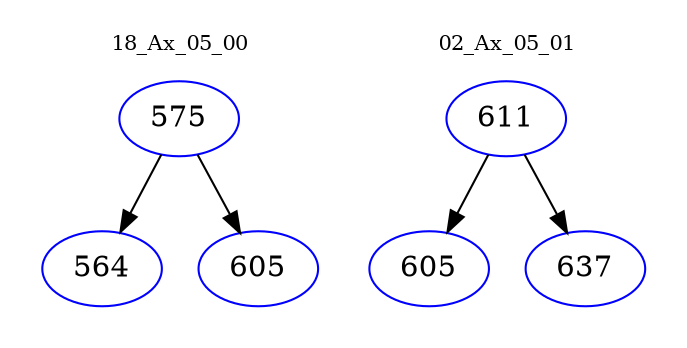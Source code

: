 digraph{
subgraph cluster_0 {
color = white
label = "18_Ax_05_00";
fontsize=10;
T0_575 [label="575", color="blue"]
T0_575 -> T0_564 [color="black"]
T0_564 [label="564", color="blue"]
T0_575 -> T0_605 [color="black"]
T0_605 [label="605", color="blue"]
}
subgraph cluster_1 {
color = white
label = "02_Ax_05_01";
fontsize=10;
T1_611 [label="611", color="blue"]
T1_611 -> T1_605 [color="black"]
T1_605 [label="605", color="blue"]
T1_611 -> T1_637 [color="black"]
T1_637 [label="637", color="blue"]
}
}
